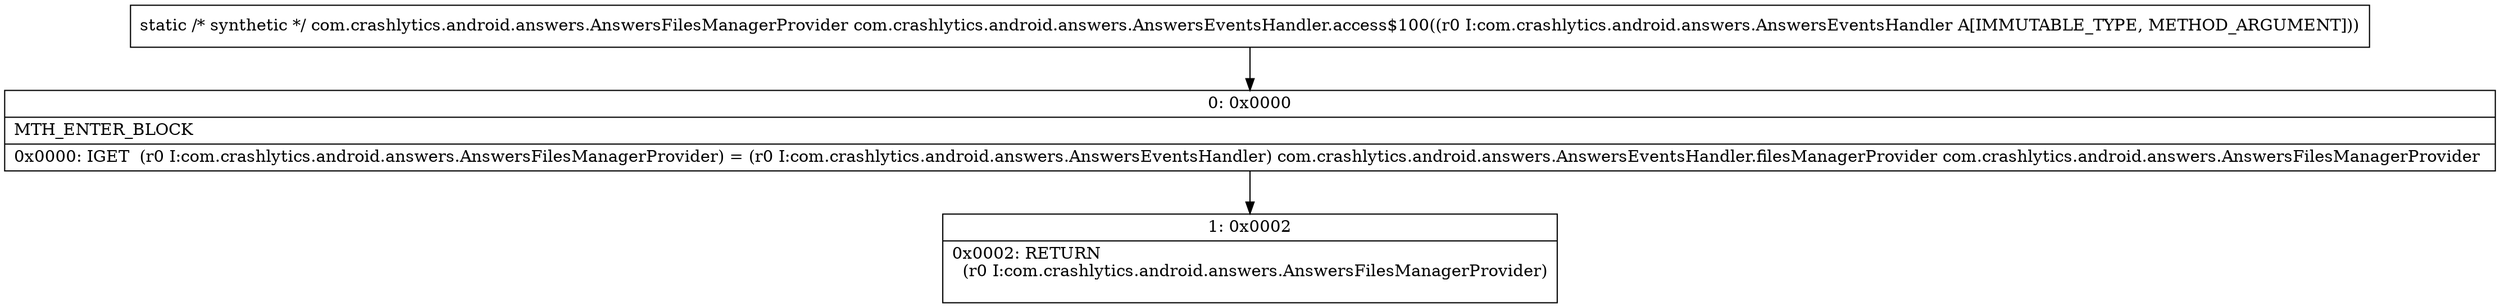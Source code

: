 digraph "CFG forcom.crashlytics.android.answers.AnswersEventsHandler.access$100(Lcom\/crashlytics\/android\/answers\/AnswersEventsHandler;)Lcom\/crashlytics\/android\/answers\/AnswersFilesManagerProvider;" {
Node_0 [shape=record,label="{0\:\ 0x0000|MTH_ENTER_BLOCK\l|0x0000: IGET  (r0 I:com.crashlytics.android.answers.AnswersFilesManagerProvider) = (r0 I:com.crashlytics.android.answers.AnswersEventsHandler) com.crashlytics.android.answers.AnswersEventsHandler.filesManagerProvider com.crashlytics.android.answers.AnswersFilesManagerProvider \l}"];
Node_1 [shape=record,label="{1\:\ 0x0002|0x0002: RETURN  \l  (r0 I:com.crashlytics.android.answers.AnswersFilesManagerProvider)\l \l}"];
MethodNode[shape=record,label="{static \/* synthetic *\/ com.crashlytics.android.answers.AnswersFilesManagerProvider com.crashlytics.android.answers.AnswersEventsHandler.access$100((r0 I:com.crashlytics.android.answers.AnswersEventsHandler A[IMMUTABLE_TYPE, METHOD_ARGUMENT])) }"];
MethodNode -> Node_0;
Node_0 -> Node_1;
}

